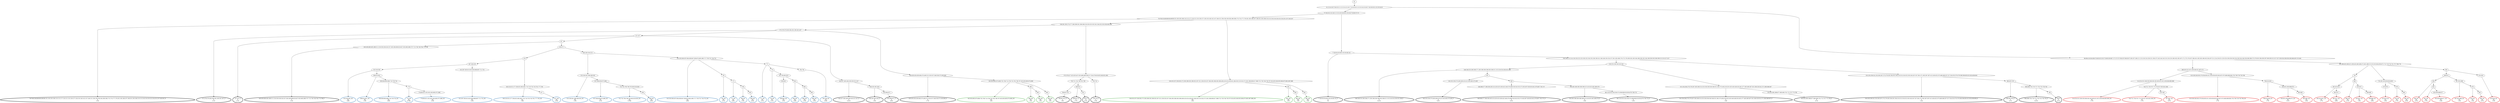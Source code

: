 digraph T {
	{
		rank=same
		174 [penwidth=3,colorscheme=set19,color=0,label="76;79;81;84;86;89;94;96;99;101;103;105;106;110;115;117;118;121;123;126;127;128;133;140;142;147;149;151;156;158;159;164;166;169;173;174;177;179;181;185;188;197;199;201;205;206;210;213;216;218;220;222;224;231;237;243;247_P\nP\n3.3%"]
		171 [penwidth=3,colorscheme=set19,color=0,label="372;376;379;383;384;391;395;401;407_P\nP\n4.1%"]
		169 [penwidth=3,colorscheme=set19,color=0,label="411;427_P\nP\n4.1%"]
		166 [penwidth=3,colorscheme=set19,color=0,label="450;459;480;492;499;511;519;530;536;545;557;563;590;609;619;627;653;662;669;707;713;738;749;764;774;788_P\nP\n5.3%"]
		164 [penwidth=3,colorscheme=set19,color=0,label="444;457;465;494;500;503;521;547_P\nP\n0.41%"]
		162 [penwidth=3,colorscheme=set19,color=0,label="564;591;601;643_P\nP\n1.6%"]
		160 [penwidth=3,colorscheme=set19,color=0,label="655;664;671_P\nP\n6.9%"]
		158 [penwidth=3,colorscheme=set19,color=0,label="426;430;434;456;464;474;493;512;520;537;546;558;575;583;600_P\nP\n5.7%"]
		154 [penwidth=3,colorscheme=set19,color=0,label="798;807;813_P\nP\n10%"]
		152 [penwidth=3,colorscheme=set19,color=0,label="806;812_P\nP\n3.7%"]
		150 [penwidth=3,colorscheme=set19,color=0,label="825_P\nP\n6.1%"]
		148 [penwidth=3,colorscheme=set19,color=0,label="736;754_P\nP\n5.3%"]
		146 [penwidth=3,colorscheme=set19,color=0,label="77;80;83;85;88;91;92;93;98;102_P\nP\n2%"]
		142 [penwidth=3,colorscheme=set19,color=0,label="246;249;255;260;268;271;285;288;290;296;305;309;311;315;319;324;330;331;338_P\nP\n0.41%"]
		139 [penwidth=3,colorscheme=set19,color=0,label="345;355;359;370;400;406;410;415;443;463;470;485_P\nP\n6.5%"]
		136 [penwidth=3,colorscheme=set19,color=0,label="349;366;377;390;394;405;414;420;425;436;442;449;479;498;529;543;555;573;582;607;626;633;641;678;687;705;737_P\nP\n6.5%"]
		134 [penwidth=3,colorscheme=set19,color=0,label="354;365;369;380;389;399;413;419;455;462;469;478_P\nP\n1.6%"]
		132 [penwidth=3,colorscheme=set19,color=0,label="491;518;535;544;556;574;599;608;618;634;679;706;723_P\nP\n5.3%"]
		130 [penwidth=3,colorscheme=set19,color=0,label="251;254;264;270;276;287;295;308;314;323;328;336;340;348;351;362;374;404;416;432;435;440;448;454;461;477;483;490;497;501;509;528;541;571;580;589;597_P\nP\n1.6%"]
		128 [penwidth=3,colorscheme=set19,color=0,label="625;652;661;668;677;685;693;701;712;747;773;780_P\nP\n6.1%"]
		126 [penwidth=3,colorscheme=set19,color=0,label="232;235;239;241;253;263;267;273;279;282;294;301;304;310;313;318;322;335;343;347;357;361;371;382;387;397;412;428;452;473;488;496;507;527;534;553;570;578;588;596;605;615;624;639;650_P\nP\n2.4%"]
		124 [penwidth=3,colorscheme=set19,color=0,label="660;667;676_P\nP\n4.1%"]
		122 [penwidth=3,colorscheme=set19,color=0,label="684;699;704;720;727;735;753;758;763_P\nP\n0.41%"]
		120 [penwidth=3,colorscheme=set19,color=0,label="786_P\nP\n6.1%"]
		116 [penwidth=3,colorscheme=set19,color=1,label="514;524;531;549;559;566;585;592;603;612;621;629;646;665;690_M1\nM1\n2.7%"]
		114 [penwidth=3,colorscheme=set19,color=1,label="740;751;756;767;775;782;827;835;841;846_M1\nM1\n2.7%"]
		112 [penwidth=3,colorscheme=set19,color=1,label="857;867_M1\nM1\n8.1%"]
		110 [penwidth=3,colorscheme=set19,color=1,label="523;538;548;565;576;584;602;611;620;628;635;645;657;673;680;689;694;703;709;729;750;766_M1\nM1\n2.7%"]
		108 [penwidth=3,colorscheme=set19,color=1,label="799;818;826_M1\nM1\n2.7%"]
		106 [penwidth=3,colorscheme=set19,color=1,label="834;851;856;866;875_M1\nM1\n8.1%"]
		104 [penwidth=3,colorscheme=set19,color=1,label="882;885_M1\nM1\n5.4%"]
		100 [penwidth=3,colorscheme=set19,color=1,label="802;810;821_M1\nM1\n2.7%"]
		98 [penwidth=3,colorscheme=set19,color=1,label="861;871_M1\nM1\n6.8%"]
		96 [penwidth=3,colorscheme=set19,color=1,label="809_M1\nM1\n4.1%"]
		94 [penwidth=3,colorscheme=set19,color=1,label="820;837_M1\nM1\n1.4%"]
		92 [penwidth=3,colorscheme=set19,color=1,label="848;860_M1\nM1\n6.8%"]
		89 [penwidth=3,colorscheme=set19,color=1,label="870;879_M1\nM1\n5.4%"]
		87 [penwidth=3,colorscheme=set19,color=1,label="878_M1\nM1\n2.7%"]
		85 [penwidth=3,colorscheme=set19,color=1,label="884_M1\nM1\n9.5%"]
		81 [penwidth=3,colorscheme=set19,color=1,label="836_M1\nM1\n4.1%"]
		79 [penwidth=3,colorscheme=set19,color=1,label="842_M1\nM1\n2.7%"]
		77 [penwidth=3,colorscheme=set19,color=1,label="853;858;869;877_M1\nM1\n5.4%"]
		75 [penwidth=3,colorscheme=set19,color=1,label="847;852;868_M1\nM1\n1.4%"]
		73 [penwidth=3,colorscheme=set19,color=1,label="876_M1\nM1\n1.4%"]
		71 [penwidth=3,colorscheme=set19,color=1,label="883_M1\nM1\n8.1%"]
		69 [penwidth=3,colorscheme=set19,color=1,label="814;828_M1\nM1\n5.4%"]
		64 [penwidth=3,colorscheme=set19,color=2,label="533;540;562_M2\nM2\n3.8%"]
		62 [penwidth=3,colorscheme=set19,color=2,label="569;614;631_M2\nM2\n1.5%"]
		60 [penwidth=3,colorscheme=set19,color=2,label="638;649;683;698;719;726;734_M2\nM2\n3.8%"]
		58 [penwidth=3,colorscheme=set19,color=2,label="770_M2\nM2\n0.76%"]
		56 [penwidth=3,colorscheme=set19,color=2,label="778;804;811;822;831;843;862;872;886_M2\nM2\n5.3%"]
		54 [penwidth=3,colorscheme=set19,color=2,label="552;587;595;613;623;630;666;697;711;725_M2\nM2\n5.3%"]
		52 [penwidth=3,colorscheme=set19,color=2,label="505;516;551;577;594;622;682;691;710;718;733;743;761;777;793_M2\nM2\n7.6%"]
		50 [penwidth=3,colorscheme=set19,color=2,label="817_M2\nM2\n5.3%"]
		47 [penwidth=3,colorscheme=set19,color=2,label="525;539;561;568;586;593_M2\nM2\n1.5%"]
		45 [penwidth=3,colorscheme=set19,color=2,label="637;648;659;675;696_M2\nM2\n3.1%"]
		43 [penwidth=3,colorscheme=set19,color=2,label="732;742;760;769;792;803;816;830_M2\nM2\n0.76%"]
		41 [penwidth=3,colorscheme=set19,color=2,label="849_M2\nM2\n6.9%"]
		39 [penwidth=3,colorscheme=set19,color=2,label="532;550;560;567;604;636;647;658;674;681;695;717;730;731;744;752_M2\nM2\n4.6%"]
		37 [penwidth=3,colorscheme=set19,color=2,label="762_M2\nM2\n3.1%"]
		35 [penwidth=3,colorscheme=set19,color=2,label="772_M2\nM2\n4.6%"]
		33 [penwidth=3,colorscheme=set19,color=2,label="796_M2\nM2\n2.3%"]
		31 [penwidth=3,colorscheme=set19,color=2,label="839_M2\nM2\n8.4%"]
		29 [penwidth=3,colorscheme=set19,color=2,label="771_M2\nM2\n3.1%"]
		27 [penwidth=3,colorscheme=set19,color=2,label="779_M2\nM2\n3.1%"]
		24 [penwidth=3,colorscheme=set19,color=2,label="838;845_M2\nM2\n5.3%"]
		22 [penwidth=3,colorscheme=set19,color=2,label="844_M2\nM2\n3.8%"]
		20 [penwidth=3,colorscheme=set19,color=2,label="863_M2\nM2\n2.3%"]
		18 [penwidth=3,colorscheme=set19,color=2,label="880_M2\nM2\n5.3%"]
		16 [penwidth=3,colorscheme=set19,color=2,label="784;794_M2\nM2\n8.4%"]
		14 [penwidth=3,colorscheme=set19,color=3,label="250;252;257;258;262;272;283;286;292;299;302;307;321;326;333;337;364;385;388;393;398;409;418;424;429;441;484;502;510;542;572;581;598;606;617;686;722;728;748;759;787;824;832;840;855;864;873;881;887;889_M3\nM3\n12%"]
		12 [penwidth=3,colorscheme=set19,color=3,label="891_M3\nM3\n12%"]
		10 [penwidth=3,colorscheme=set19,color=3,label="893_M3\nM3\n12%"]
		8 [penwidth=3,colorscheme=set19,color=3,label="892_M3\nM3\n12%"]
		6 [penwidth=3,colorscheme=set19,color=3,label="642;654;663;670;688;702;708;714;739;755;765;789;797;833;850;865;874;888_M3\nM3\n12%"]
		4 [penwidth=3,colorscheme=set19,color=3,label="890_M3\nM3\n12%"]
		2 [penwidth=3,colorscheme=set19,color=3,label="895_M3\nM3\n12%"]
		0 [penwidth=3,colorscheme=set19,color=3,label="894_M3\nM3\n12%"]
	}
	178 [label="GL"]
	177 [label="0;1;2;3;4;5;6;7;8;9;10;11;12;13;14;15;16;17;18;19;20;21;22;23;24;25;26;27;28;29;30;31;32;33;34;35"]
	176 [label="37;39;40;42;45;48;51;53;54;56;58;60;61;63;64;67;68;69;70;74"]
	175 [label="76;79;81;84;86;89;94;96;99;101;103;105;106;110;115;117;118;121;123;126;127;128;133;140;142;147;149;151;156;158;159;164;166;169;173;174;177;179;181;185;188;197;199;201;205;206;210;213;216;218;220;222;224;231;237;243;247"]
	173 [label="256;261;265;274;277;280;289;291;298;306;316;320;325;332;341;344;352;353;358;363;368"]
	172 [label="372;376;379;383;384;391;395;401;407"]
	170 [label="411;427"]
	168 [label="437"]
	167 [label="450;459;480;492;499;511;519;530;536;545;557;563;590;609;619;627;653;662;669;707;713;738;749;764;774;788"]
	165 [label="444;457;465;494;500;503;521;547"]
	163 [label="564;591;601;643"]
	161 [label="655;664;671"]
	159 [label="426;430;434;456;464;474;493;512;520;537;546;558;575;583;600"]
	157 [label="375;378;417;423;433;447;453;468;489;508;517;554;579;616;632;640;651;692"]
	156 [label="700;721;745;746;781;790"]
	155 [label="798;807;813"]
	153 [label="806;812"]
	151 [label="825"]
	149 [label="736;754"]
	147 [label="77;80;83;85;88;91;92;93;98;102"]
	145 [label="104;108;112;114;116;120;122;125;130;132;134;135;138;139;141;146;148;150;154;157;161;163;168;170;172;176;180;182;183;184;186;190;192;194;196;200;203;208;209;212;215;217;227"]
	144 [label="229;233;236;240;242;245"]
	143 [label="246;249;255;260;268;271;285;288;290;296;305;309;311;315;319;324;330;331;338"]
	141 [label="342"]
	140 [label="345;355;359;370;400;406;410;415;443;463;470;485"]
	138 [label="346"]
	137 [label="349;366;377;390;394;405;414;420;425;436;442;449;479;498;529;543;555;573;582;607;626;633;641;678;687;705;737"]
	135 [label="354;365;369;380;389;399;413;419;455;462;469;478"]
	133 [label="491;518;535;544;556;574;599;608;618;634;679;706;723"]
	131 [label="251;254;264;270;276;287;295;308;314;323;328;336;340;348;351;362;374;404;416;432;435;440;448;454;461;477;483;490;497;501;509;528;541;571;580;589;597"]
	129 [label="625;652;661;668;677;685;693;701;712;747;773;780"]
	127 [label="232;235;239;241;253;263;267;273;279;282;294;301;304;310;313;318;322;335;343;347;357;361;371;382;387;397;412;428;452;473;488;496;507;527;534;553;570;578;588;596;605;615;624;639;650"]
	125 [label="660;667;676"]
	123 [label="684;699;704;720;727;735;753;758;763"]
	121 [label="786"]
	119 [label="36;38;41;43;44;46;47;49;50;52;55;57;59;62;65;66;71;72;73;75;78;82;87;90;95;97;100;107;109;111;113;119;124;129;131;136;137;143;144;145;152;153;155;160;162;165;167;171;175;178;187;189;191;193;195;198;202;204;207;211;214;219;221;223;225;226;228;230;234;238;244;248;259;266;269;275;278;281;284;293;297;300;303;312;317;327;329;334;339;350;356;360;367;373;381"]
	118 [label="386;403;422;431;439;446;451;467;472"]
	117 [label="514;524;531;549;559;566;585;592;603;612;621;629;646;665;690"]
	115 [label="740;751;756;767;775;782;827;835;841;846"]
	113 [label="857;867"]
	111 [label="523;538;548;565;576;584;602;611;620;628;635;645;657;673;680;689;694;703;709;729;750;766"]
	109 [label="799;818;826"]
	107 [label="834;851;856;866;875"]
	105 [label="882;885"]
	103 [label="392;396;402;408;421;438;445;460;466;475;481;486;513;522;610;644;656;672;715;716;724;741;757;768;776"]
	102 [label="783"]
	101 [label="802;810;821"]
	99 [label="861;871"]
	97 [label="809"]
	95 [label="820;837"]
	93 [label="848;860"]
	91 [label="791;801;819;829;854;859"]
	90 [label="870;879"]
	88 [label="878"]
	86 [label="884"]
	84 [label="800"]
	83 [label="808;815"]
	82 [label="836"]
	80 [label="842"]
	78 [label="853;858;869;877"]
	76 [label="847;852;868"]
	74 [label="876"]
	72 [label="883"]
	70 [label="814;828"]
	68 [label="458;471"]
	67 [label="476"]
	66 [label="487;506;526"]
	65 [label="533;540;562"]
	63 [label="569;614;631"]
	61 [label="638;649;683;698;719;726;734"]
	59 [label="770"]
	57 [label="778;804;811;822;831;843;862;872;886"]
	55 [label="552;587;595;613;623;630;666;697;711;725"]
	53 [label="505;516;551;577;594;622;682;691;710;718;733;743;761;777;793"]
	51 [label="817"]
	49 [label="482;495;504;515"]
	48 [label="525;539;561;568;586;593"]
	46 [label="637;648;659;675;696"]
	44 [label="732;742;760;769;792;803;816;830"]
	42 [label="849"]
	40 [label="532;550;560;567;604;636;647;658;674;681;695;717;730;731;744;752"]
	38 [label="762"]
	36 [label="772"]
	34 [label="796"]
	32 [label="839"]
	30 [label="771"]
	28 [label="779"]
	26 [label="785;795;805;823"]
	25 [label="838;845"]
	23 [label="844"]
	21 [label="863"]
	19 [label="880"]
	17 [label="784;794"]
	15 [label="250;252;257;258;262;272;283;286;292;299;302;307;321;326;333;337;364;385;388;393;398;409;418;424;429;441;484;502;510;542;572;581;598;606;617;686;722;728;748;759;787;824;832;840;855;864;873;881;887;889"]
	13 [label="891"]
	11 [label="893"]
	9 [label="892"]
	7 [label="642;654;663;670;688;702;708;714;739;755;765;789;797;833;850;865;874;888"]
	5 [label="890"]
	3 [label="895"]
	1 [label="894"]
	178 -> 177
	177 -> 176
	177 -> 119
	176 -> 175
	176 -> 147
	175 -> 174
	175 -> 173
	175 -> 15
	173 -> 172
	173 -> 157
	172 -> 171
	172 -> 170
	172 -> 159
	170 -> 169
	170 -> 168
	170 -> 165
	168 -> 167
	168 -> 68
	167 -> 166
	165 -> 164
	165 -> 163
	163 -> 162
	163 -> 161
	161 -> 160
	159 -> 158
	159 -> 7
	157 -> 156
	157 -> 149
	156 -> 155
	156 -> 153
	155 -> 154
	153 -> 152
	153 -> 151
	151 -> 150
	149 -> 148
	147 -> 146
	147 -> 145
	145 -> 144
	145 -> 127
	144 -> 143
	144 -> 131
	143 -> 142
	143 -> 141
	141 -> 140
	141 -> 138
	140 -> 139
	138 -> 137
	138 -> 135
	137 -> 136
	135 -> 134
	135 -> 133
	133 -> 132
	131 -> 130
	131 -> 129
	129 -> 128
	127 -> 126
	127 -> 125
	125 -> 124
	125 -> 123
	123 -> 122
	123 -> 121
	121 -> 120
	119 -> 118
	119 -> 103
	118 -> 117
	118 -> 111
	117 -> 116
	117 -> 115
	115 -> 114
	115 -> 113
	113 -> 112
	111 -> 110
	111 -> 109
	109 -> 108
	109 -> 107
	107 -> 106
	107 -> 105
	105 -> 104
	103 -> 102
	103 -> 91
	103 -> 84
	102 -> 101
	102 -> 97
	101 -> 100
	101 -> 99
	99 -> 98
	97 -> 96
	97 -> 95
	95 -> 94
	95 -> 93
	93 -> 92
	91 -> 90
	91 -> 88
	90 -> 89
	88 -> 87
	88 -> 86
	86 -> 85
	84 -> 83
	84 -> 70
	83 -> 82
	83 -> 76
	82 -> 81
	82 -> 80
	80 -> 79
	80 -> 78
	78 -> 77
	76 -> 75
	76 -> 74
	74 -> 73
	74 -> 72
	72 -> 71
	70 -> 69
	68 -> 67
	68 -> 49
	67 -> 66
	67 -> 53
	66 -> 65
	66 -> 55
	65 -> 64
	65 -> 63
	63 -> 62
	63 -> 61
	61 -> 60
	61 -> 59
	59 -> 58
	59 -> 57
	57 -> 56
	55 -> 54
	53 -> 52
	53 -> 51
	51 -> 50
	49 -> 48
	49 -> 40
	48 -> 47
	48 -> 46
	46 -> 45
	46 -> 44
	44 -> 43
	44 -> 42
	42 -> 41
	40 -> 39
	40 -> 38
	40 -> 30
	38 -> 37
	38 -> 36
	36 -> 35
	36 -> 34
	34 -> 33
	34 -> 32
	32 -> 31
	30 -> 29
	30 -> 28
	30 -> 17
	28 -> 27
	28 -> 26
	26 -> 25
	26 -> 23
	25 -> 24
	23 -> 22
	23 -> 21
	21 -> 20
	21 -> 19
	19 -> 18
	17 -> 16
	15 -> 14
	15 -> 13
	15 -> 9
	13 -> 12
	13 -> 11
	11 -> 10
	9 -> 8
	7 -> 6
	7 -> 5
	7 -> 1
	5 -> 4
	5 -> 3
	3 -> 2
	1 -> 0
}

